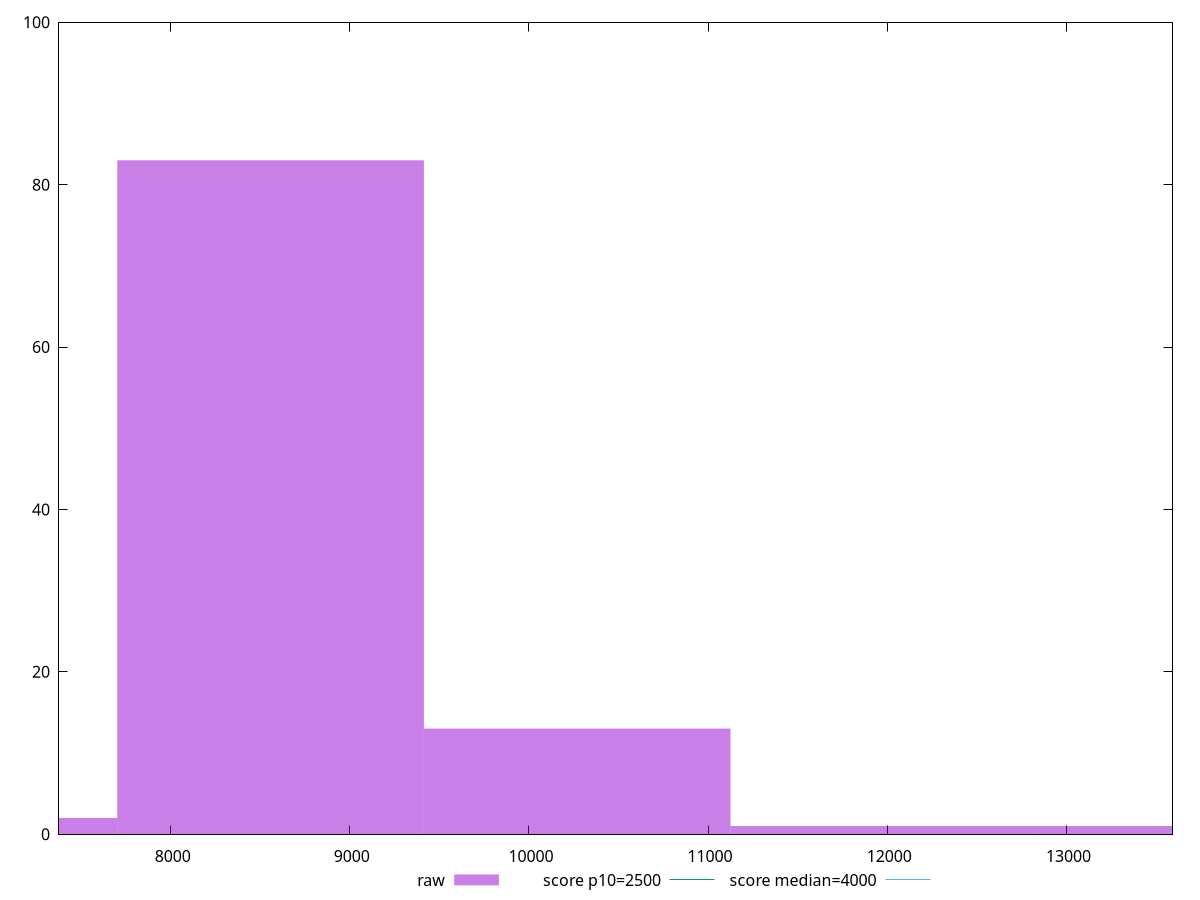 reset

$raw <<EOF
10269.29920574031 13
8557.749338116926 83
13692.398940987081 1
6846.1994704935405 2
11980.849073363695 1
EOF

set key outside below
set boxwidth 1711.5498676233851
set xrange [7376.646000000001:13592.3515]
set yrange [0:100]
set trange [0:100]
set style fill transparent solid 0.5 noborder

set parametric
set terminal svg size 640, 490 enhanced background rgb 'white'
set output "report_00015_2021-02-09T16-11-33.973Z/largest-contentful-paint/samples/pages+cached+noadtech/raw/histogram.svg"

plot $raw title "raw" with boxes, \
     2500,t title "score p10=2500", \
     4000,t title "score median=4000"

reset
